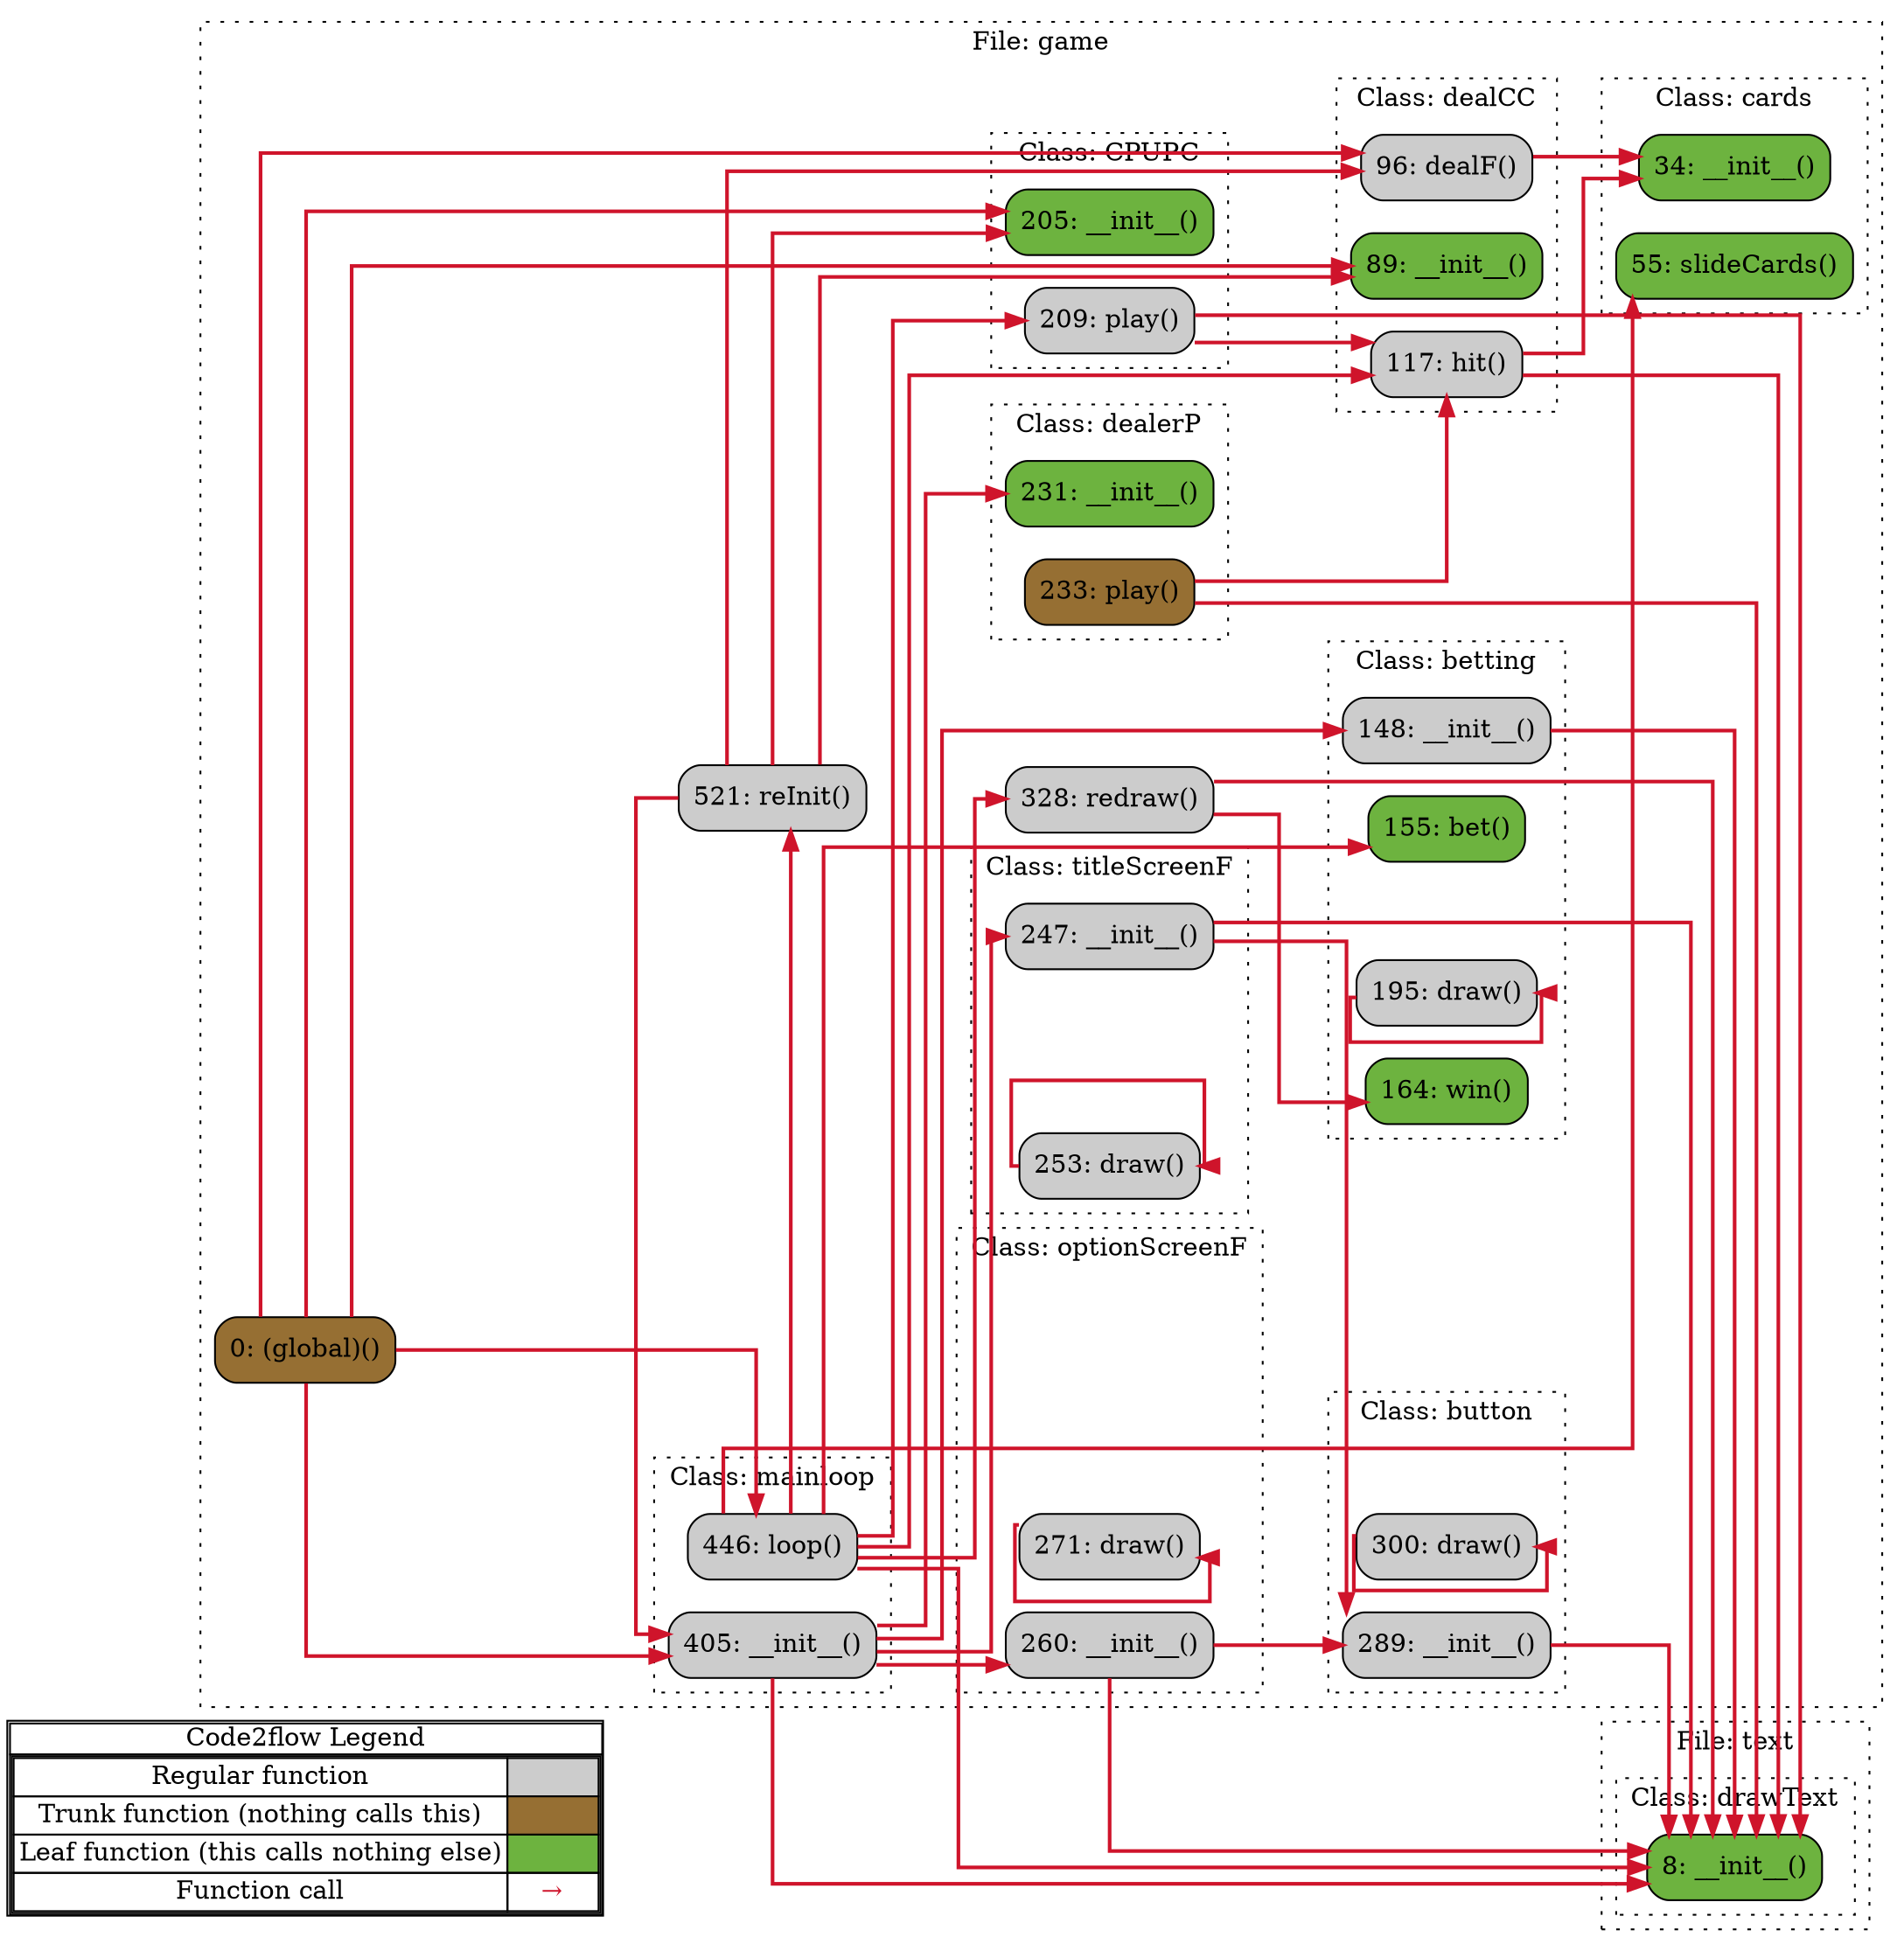 digraph G {
concentrate=true;
splines="ortho";
rankdir="LR";
subgraph legend{
    rank = min;
    label = "legend";
    Legend [shape=none, margin=0, label = <
        <table cellspacing="0" cellpadding="0" border="1"><tr><td>Code2flow Legend</td></tr><tr><td>
        <table cellspacing="0">
        <tr><td>Regular function</td><td width="50px" bgcolor='#cccccc'></td></tr>
        <tr><td>Trunk function (nothing calls this)</td><td bgcolor='#966F33'></td></tr>
        <tr><td>Leaf function (this calls nothing else)</td><td bgcolor='#6db33f'></td></tr>
        <tr><td>Function call</td><td><font color='#cf142b'>&#8594;</font></td></tr>
        </table></td></tr></table>
        >];
}node_56a7a017 [label="328: redraw()" name="game::redraw" shape="rect" style="rounded,filled" fillcolor="#cccccc" ];
node_53b1add9 [label="0: (global)()" name="game::(global)" shape="rect" style="rounded,filled" fillcolor="#966F33" ];
node_2a04acac [label="446: loop()" name="game::mainloop.loop" shape="rect" style="rounded,filled" fillcolor="#cccccc" ];
node_1c2e17a1 [label="164: win()" name="game::betting.win" shape="rect" style="rounded,filled" fillcolor="#6db33f" ];
node_a9fde3de [label="148: __init__()" name="game::betting.__init__" shape="rect" style="rounded,filled" fillcolor="#cccccc" ];
node_500636a1 [label="300: draw()" name="game::button.draw" shape="rect" style="rounded,filled" fillcolor="#cccccc" ];
node_9501b860 [label="55: slideCards()" name="game::cards.slideCards" shape="rect" style="rounded,filled" fillcolor="#6db33f" ];
node_e039ac47 [label="247: __init__()" name="game::titleScreenF.__init__" shape="rect" style="rounded,filled" fillcolor="#cccccc" ];
node_2bc3f245 [label="209: play()" name="game::CPUPC.play" shape="rect" style="rounded,filled" fillcolor="#cccccc" ];
node_9a54c7ce [label="117: hit()" name="game::dealCC.hit" shape="rect" style="rounded,filled" fillcolor="#cccccc" ];
node_367168e6 [label="271: draw()" name="game::optionScreenF.draw" shape="rect" style="rounded,filled" fillcolor="#cccccc" ];
node_35c02a4b [label="195: draw()" name="game::betting.draw" shape="rect" style="rounded,filled" fillcolor="#cccccc" ];
node_f70a4247 [label="231: __init__()" name="game::dealerP.__init__" shape="rect" style="rounded,filled" fillcolor="#6db33f" ];
node_c5911569 [label="253: draw()" name="game::titleScreenF.draw" shape="rect" style="rounded,filled" fillcolor="#cccccc" ];
node_47677abe [label="205: __init__()" name="game::CPUPC.__init__" shape="rect" style="rounded,filled" fillcolor="#6db33f" ];
node_f7854151 [label="155: bet()" name="game::betting.bet" shape="rect" style="rounded,filled" fillcolor="#6db33f" ];
node_ad8df51e [label="96: dealF()" name="game::dealCC.dealF" shape="rect" style="rounded,filled" fillcolor="#cccccc" ];
node_76ce519b [label="89: __init__()" name="game::dealCC.__init__" shape="rect" style="rounded,filled" fillcolor="#6db33f" ];
node_755de190 [label="405: __init__()" name="game::mainloop.__init__" shape="rect" style="rounded,filled" fillcolor="#cccccc" ];
node_37f0c36f [label="289: __init__()" name="game::button.__init__" shape="rect" style="rounded,filled" fillcolor="#cccccc" ];
node_0d8171e7 [label="8: __init__()" name="text::drawText.__init__" shape="rect" style="rounded,filled" fillcolor="#6db33f" ];
node_1d987463 [label="34: __init__()" name="game::cards.__init__" shape="rect" style="rounded,filled" fillcolor="#6db33f" ];
node_d6b6b67e [label="521: reInit()" name="game::reInit" shape="rect" style="rounded,filled" fillcolor="#cccccc" ];
node_ee62ea94 [label="260: __init__()" name="game::optionScreenF.__init__" shape="rect" style="rounded,filled" fillcolor="#cccccc" ];
node_57175432 [label="233: play()" name="game::dealerP.play" shape="rect" style="rounded,filled" fillcolor="#966F33" ];
node_56a7a017 -> node_0d8171e7 [color="#cf142b" penwidth="2"];
node_56a7a017 -> node_0d8171e7 [color="#cf142b" penwidth="2"];
node_56a7a017 -> node_1c2e17a1 [color="#cf142b" penwidth="2"];
node_d6b6b67e -> node_755de190 [color="#cf142b" penwidth="2"];
node_d6b6b67e -> node_76ce519b [color="#cf142b" penwidth="2"];
node_d6b6b67e -> node_47677abe [color="#cf142b" penwidth="2"];
node_d6b6b67e -> node_ad8df51e [color="#cf142b" penwidth="2"];
node_53b1add9 -> node_755de190 [color="#cf142b" penwidth="2"];
node_53b1add9 -> node_76ce519b [color="#cf142b" penwidth="2"];
node_53b1add9 -> node_47677abe [color="#cf142b" penwidth="2"];
node_53b1add9 -> node_ad8df51e [color="#cf142b" penwidth="2"];
node_53b1add9 -> node_2a04acac [color="#cf142b" penwidth="2"];
node_ad8df51e -> node_1d987463 [color="#cf142b" penwidth="2"];
node_ad8df51e -> node_1d987463 [color="#cf142b" penwidth="2"];
node_ad8df51e -> node_1d987463 [color="#cf142b" penwidth="2"];
node_ad8df51e -> node_1d987463 [color="#cf142b" penwidth="2"];
node_9a54c7ce -> node_1d987463 [color="#cf142b" penwidth="2"];
node_9a54c7ce -> node_1d987463 [color="#cf142b" penwidth="2"];
node_9a54c7ce -> node_0d8171e7 [color="#cf142b" penwidth="2"];
node_9a54c7ce -> node_0d8171e7 [color="#cf142b" penwidth="2"];
node_a9fde3de -> node_0d8171e7 [color="#cf142b" penwidth="2"];
node_a9fde3de -> node_0d8171e7 [color="#cf142b" penwidth="2"];
node_35c02a4b -> node_35c02a4b [color="#cf142b" penwidth="2"];
node_35c02a4b -> node_35c02a4b [color="#cf142b" penwidth="2"];
node_2bc3f245 -> node_9a54c7ce [color="#cf142b" penwidth="2"];
node_2bc3f245 -> node_0d8171e7 [color="#cf142b" penwidth="2"];
node_2bc3f245 -> node_0d8171e7 [color="#cf142b" penwidth="2"];
node_57175432 -> node_9a54c7ce [color="#cf142b" penwidth="2"];
node_57175432 -> node_0d8171e7 [color="#cf142b" penwidth="2"];
node_e039ac47 -> node_0d8171e7 [color="#cf142b" penwidth="2"];
node_e039ac47 -> node_0d8171e7 [color="#cf142b" penwidth="2"];
node_e039ac47 -> node_37f0c36f [color="#cf142b" penwidth="2"];
node_e039ac47 -> node_37f0c36f [color="#cf142b" penwidth="2"];
node_c5911569 -> node_c5911569 [color="#cf142b" penwidth="2"];
node_c5911569 -> node_c5911569 [color="#cf142b" penwidth="2"];
node_c5911569 -> node_c5911569 [color="#cf142b" penwidth="2"];
node_c5911569 -> node_c5911569 [color="#cf142b" penwidth="2"];
node_ee62ea94 -> node_0d8171e7 [color="#cf142b" penwidth="2"];
node_ee62ea94 -> node_37f0c36f [color="#cf142b" penwidth="2"];
node_ee62ea94 -> node_37f0c36f [color="#cf142b" penwidth="2"];
node_ee62ea94 -> node_37f0c36f [color="#cf142b" penwidth="2"];
node_ee62ea94 -> node_37f0c36f [color="#cf142b" penwidth="2"];
node_ee62ea94 -> node_0d8171e7 [color="#cf142b" penwidth="2"];
node_ee62ea94 -> node_0d8171e7 [color="#cf142b" penwidth="2"];
node_367168e6 -> node_367168e6 [color="#cf142b" penwidth="2"];
node_367168e6 -> node_367168e6 [color="#cf142b" penwidth="2"];
node_367168e6 -> node_367168e6 [color="#cf142b" penwidth="2"];
node_367168e6 -> node_367168e6 [color="#cf142b" penwidth="2"];
node_367168e6 -> node_367168e6 [color="#cf142b" penwidth="2"];
node_367168e6 -> node_367168e6 [color="#cf142b" penwidth="2"];
node_367168e6 -> node_367168e6 [color="#cf142b" penwidth="2"];
node_37f0c36f -> node_0d8171e7 [color="#cf142b" penwidth="2"];
node_500636a1 -> node_500636a1 [color="#cf142b" penwidth="2"];
node_500636a1 -> node_500636a1 [color="#cf142b" penwidth="2"];
node_755de190 -> node_0d8171e7 [color="#cf142b" penwidth="2"];
node_755de190 -> node_0d8171e7 [color="#cf142b" penwidth="2"];
node_755de190 -> node_0d8171e7 [color="#cf142b" penwidth="2"];
node_755de190 -> node_0d8171e7 [color="#cf142b" penwidth="2"];
node_755de190 -> node_0d8171e7 [color="#cf142b" penwidth="2"];
node_755de190 -> node_a9fde3de [color="#cf142b" penwidth="2"];
node_755de190 -> node_e039ac47 [color="#cf142b" penwidth="2"];
node_755de190 -> node_ee62ea94 [color="#cf142b" penwidth="2"];
node_755de190 -> node_f70a4247 [color="#cf142b" penwidth="2"];
node_2a04acac -> node_56a7a017 [color="#cf142b" penwidth="2"];
node_2a04acac -> node_d6b6b67e [color="#cf142b" penwidth="2"];
node_2a04acac -> node_f7854151 [color="#cf142b" penwidth="2"];
node_2a04acac -> node_f7854151 [color="#cf142b" penwidth="2"];
node_2a04acac -> node_9501b860 [color="#cf142b" penwidth="2"];
node_2a04acac -> node_9a54c7ce [color="#cf142b" penwidth="2"];
node_2a04acac -> node_0d8171e7 [color="#cf142b" penwidth="2"];
node_2a04acac -> node_2bc3f245 [color="#cf142b" penwidth="2"];
subgraph cluster_9ddbf941 {
    node_56a7a017 node_d6b6b67e node_53b1add9;
    label="File: game";
    name="game";
    style="filled";
    graph[style=dotted];
    subgraph cluster_d3f4398e {
        node_1d987463 node_9501b860;
        label="Class: cards";
        name="cards";
        style="filled";
        graph[style=dotted];
    };
    subgraph cluster_9c1577ed {
        node_76ce519b node_ad8df51e node_9a54c7ce;
        label="Class: dealCC";
        name="dealCC";
        style="filled";
        graph[style=dotted];
    };
    subgraph cluster_1d901df6 {
        node_a9fde3de node_f7854151 node_1c2e17a1 node_35c02a4b;
        label="Class: betting";
        name="betting";
        style="filled";
        graph[style=dotted];
    };
    subgraph cluster_2a670890 {
        node_47677abe node_2bc3f245;
        label="Class: CPUPC";
        name="CPUPC";
        style="filled";
        graph[style=dotted];
    };
    subgraph cluster_536e38cc {
        node_f70a4247 node_57175432;
        label="Class: dealerP";
        name="dealerP";
        style="filled";
        graph[style=dotted];
    };
    subgraph cluster_1798f312 {
        node_e039ac47 node_c5911569;
        label="Class: titleScreenF";
        name="titleScreenF";
        style="filled";
        graph[style=dotted];
    };
    subgraph cluster_6a340b43 {
        node_ee62ea94 node_367168e6;
        label="Class: optionScreenF";
        name="optionScreenF";
        style="filled";
        graph[style=dotted];
    };
    subgraph cluster_c7c5d3fc {
        node_37f0c36f node_500636a1;
        label="Class: button";
        name="button";
        style="filled";
        graph[style=dotted];
    };
    subgraph cluster_af5248fe {
        node_755de190 node_2a04acac;
        label="Class: mainloop";
        name="mainloop";
        style="filled";
        graph[style=dotted];
    };
};
subgraph cluster_aaa4ff7b {
    label="File: text";
    name="text";
    style="filled";
    graph[style=dotted];
    subgraph cluster_e997d0ec {
        node_0d8171e7;
        label="Class: drawText";
        name="drawText";
        style="filled";
        graph[style=dotted];
    };
};
}
